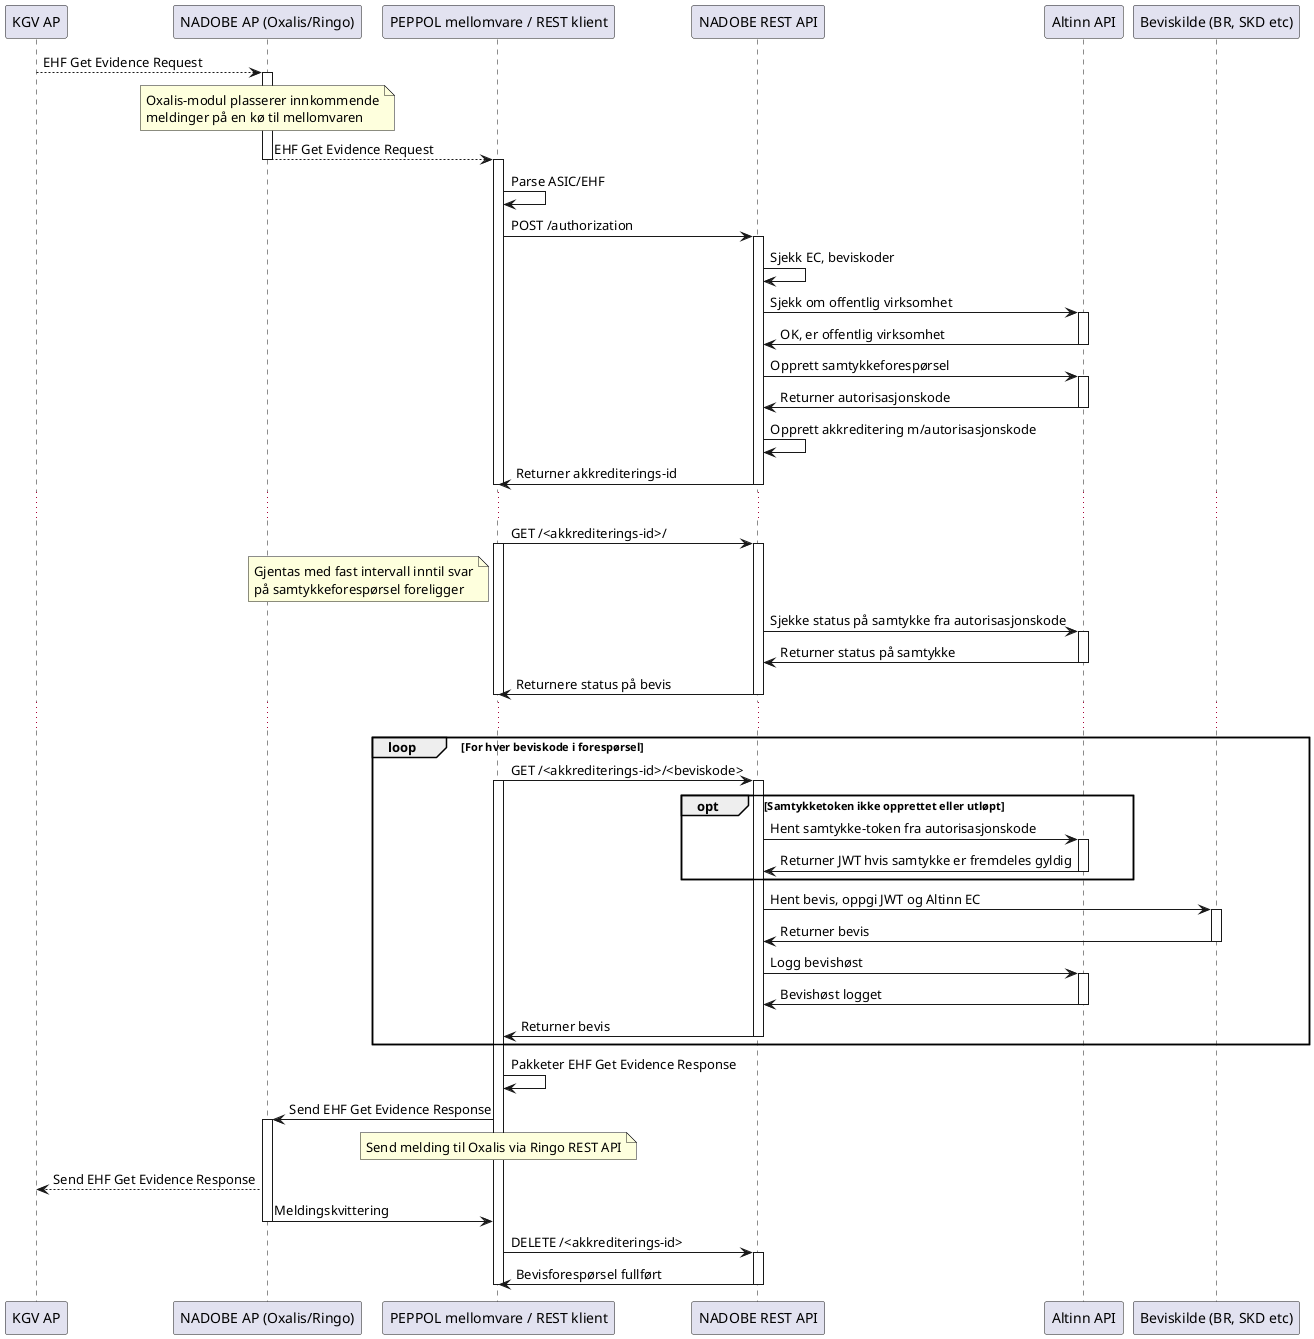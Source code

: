 @startuml
participant K as "KGV AP"
participant O as "NADOBE AP (Oxalis/Ringo)"
participant M as "PEPPOL mellomvare / REST klient"
participant R as "NADOBE REST API"
participant A as "Altinn API"
participant E as "Beviskilde (BR, SKD etc)"

K --> O: EHF Get Evidence Request
activate O
note over O: Oxalis-modul plasserer innkommende\nmeldinger på en kø til mellomvaren

O --> M: EHF Get Evidence Request
deactivate O
activate M
M -> M: Parse ASIC/EHF
M -> R: POST /authorization
activate R
R -> R: Sjekk EC, beviskoder

R -> A: Sjekk om offentlig virksomhet
activate A
A -> R: OK, er offentlig virksomhet
deactivate A

R -> A: Opprett samtykkeforespørsel
activate A
A -> R: Returner autorisasjonskode
deactivate A

R -> R: Opprett akkreditering m/autorisasjonskode
R -> M: Returner akkrediterings-id
deactivate R
deactivate M

...
M -> R: GET /<akkrediterings-id>/
note left of M: Gjentas med fast intervall inntil svar\npå samtykkeforespørsel foreligger
activate M
activate R
R -> A: Sjekke status på samtykke fra autorisasjonskode
activate A
A -> R: Returner status på samtykke
deactivate A
R -> M: Returnere status på bevis
deactivate R
deactivate M

...
loop For hver beviskode i forespørsel
  M -> R: GET /<akkrediterings-id>/<beviskode>
  activate M
  activate R

  opt Samtykketoken ikke opprettet eller utløpt
    R -> A: Hent samtykke-token fra autorisasjonskode
    activate A
    A -> R: Returner JWT hvis samtykke er fremdeles gyldig
    deactivate A
  end

  R -> E: Hent bevis, oppgi JWT og Altinn EC
  activate E
  E -> R: Returner bevis
  deactivate E
  R -> A: Logg bevishøst
  activate A
  A -> R: Bevishøst logget
  deactivate A
  R -> M: Returner bevis

  deactivate R
end

M -> M: Pakketer EHF Get Evidence Response
M -> O: Send EHF Get Evidence Response
note over M: Send melding til Oxalis via Ringo REST API
activate O
O --> K: Send EHF Get Evidence Response
O -> M: Meldingskvittering
deactivate O
M -> R: DELETE /<akkrediterings-id>
activate R
R -> M: Bevisforespørsel fullført
deactivate M
deactivate R
@enduml